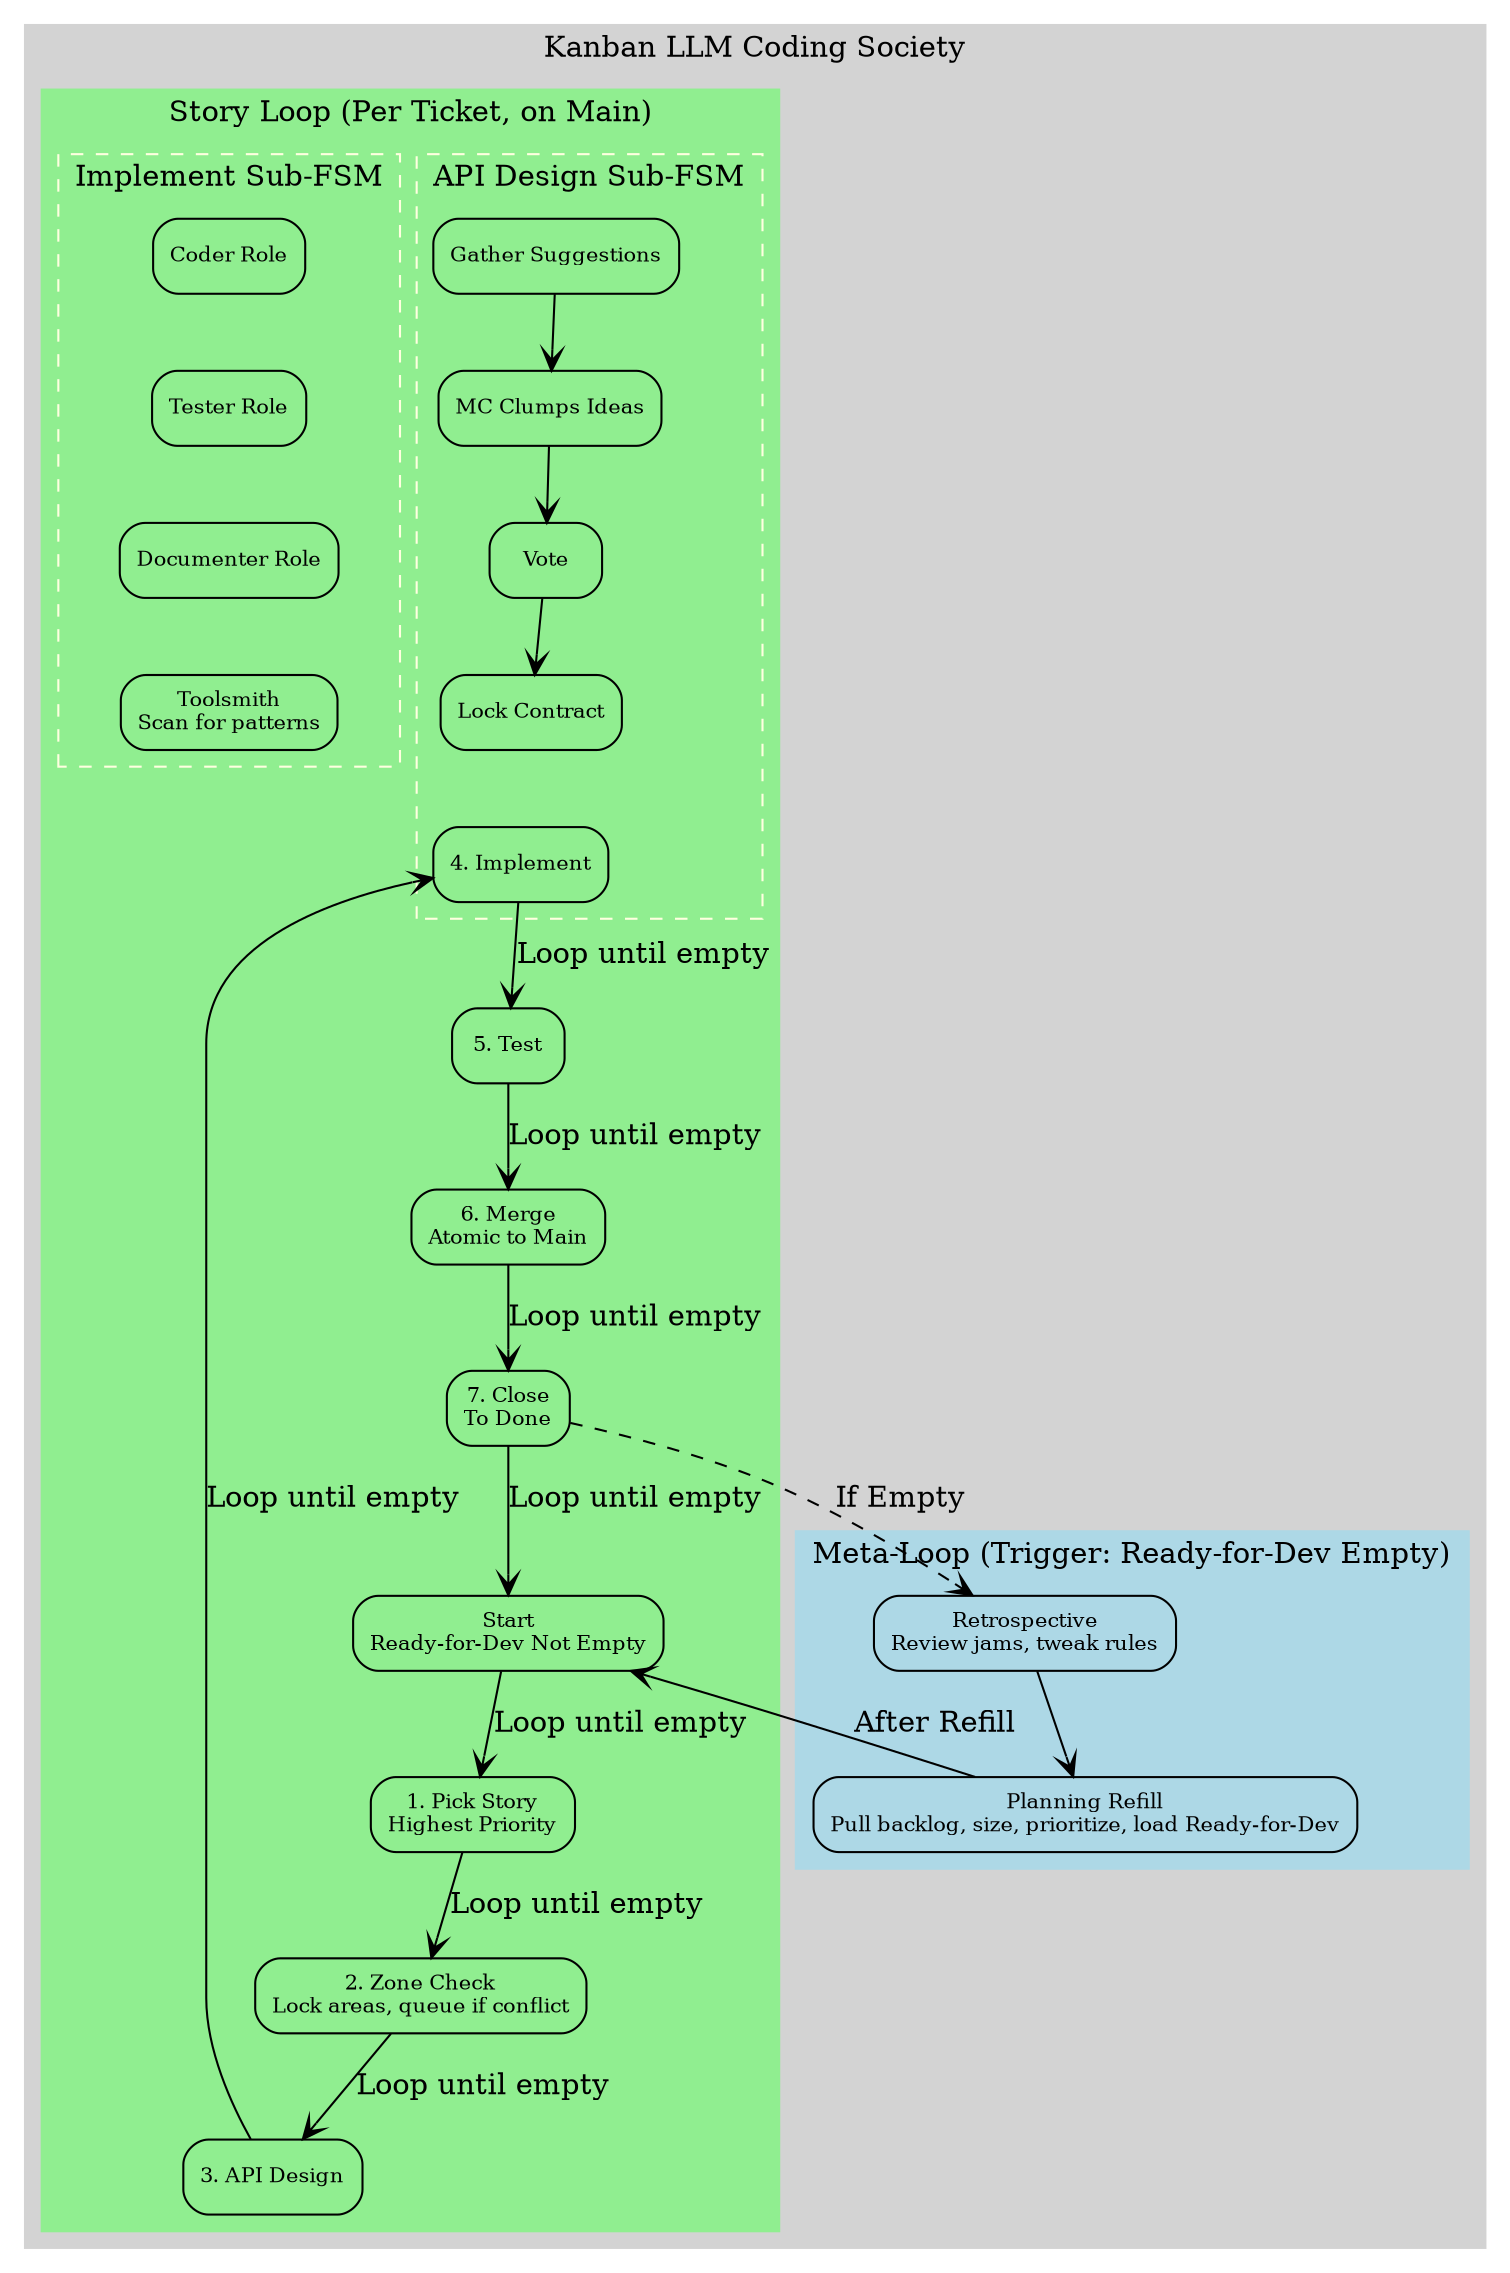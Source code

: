 digraph FSM {
    node [shape=box, style=rounded, fontsize=10];
    edge [arrowhead=vee];

    subgraph cluster_root {
        label = "Kanban LLM Coding Society";
        style = filled; color=lightgrey;

        subgraph cluster_meta {
            label = "Meta-Loop (Trigger: Ready-for-Dev Empty)";
            style = filled; color=lightblue;
            Retro [label="Retrospective\nReview jams, tweak rules"];
            Plan [label="Planning Refill\nPull backlog, size, prioritize, load Ready-for-Dev"];
            Retro -> Plan;
        }

        subgraph cluster_story {
            label = "Story Loop (Per Ticket, on Main)";
            style = filled; color=lightgreen;
            Start [label="Start\nReady-for-Dev Not Empty"];
            Pick [label="1. Pick Story\nHighest Priority"];
            Zone [label="2. Zone Check\nLock areas, queue if conflict"];
            API [label="3. API Design"];
            Impl [label="4. Implement"];
            Test [label="5. Test"];
            Merge [label="6. Merge\nAtomic to Main"];
            Close [label="7. Close\nTo Done"];
            Start -> Pick -> Zone -> API -> Impl -> Test -> Merge -> Close -> Start [label="Loop until empty"];

            subgraph cluster_api {
                label = "API Design Sub-FSM";
                style = dashed; color=lightyellow;
                Suggest [label="Gather Suggestions"];
                Clump [label="MC Clumps Ideas"];
                Vote [label="Vote"];
                Lock [label="Lock Contract"];
                Suggest -> Clump -> Vote -> Lock;
                Lock -> Impl [dir=back, style=invis]; // Connect out
            }

            subgraph cluster_impl {
                label = "Implement Sub-FSM";
                style = dashed; color=lightyellow;
                Code [label="Coder Role"];
                Tester [label="Tester Role"];
                Doc [label="Documenter Role"];
                Tool [label="Toolsmith\nScan for patterns"];
                Code -> Tester -> Doc -> Tool [style=invis]; // Parallel roles
            }
        }

        Plan -> Start [label="After Refill"];
        Close -> Retro [label="If Empty", style=dashed];
    }
}
